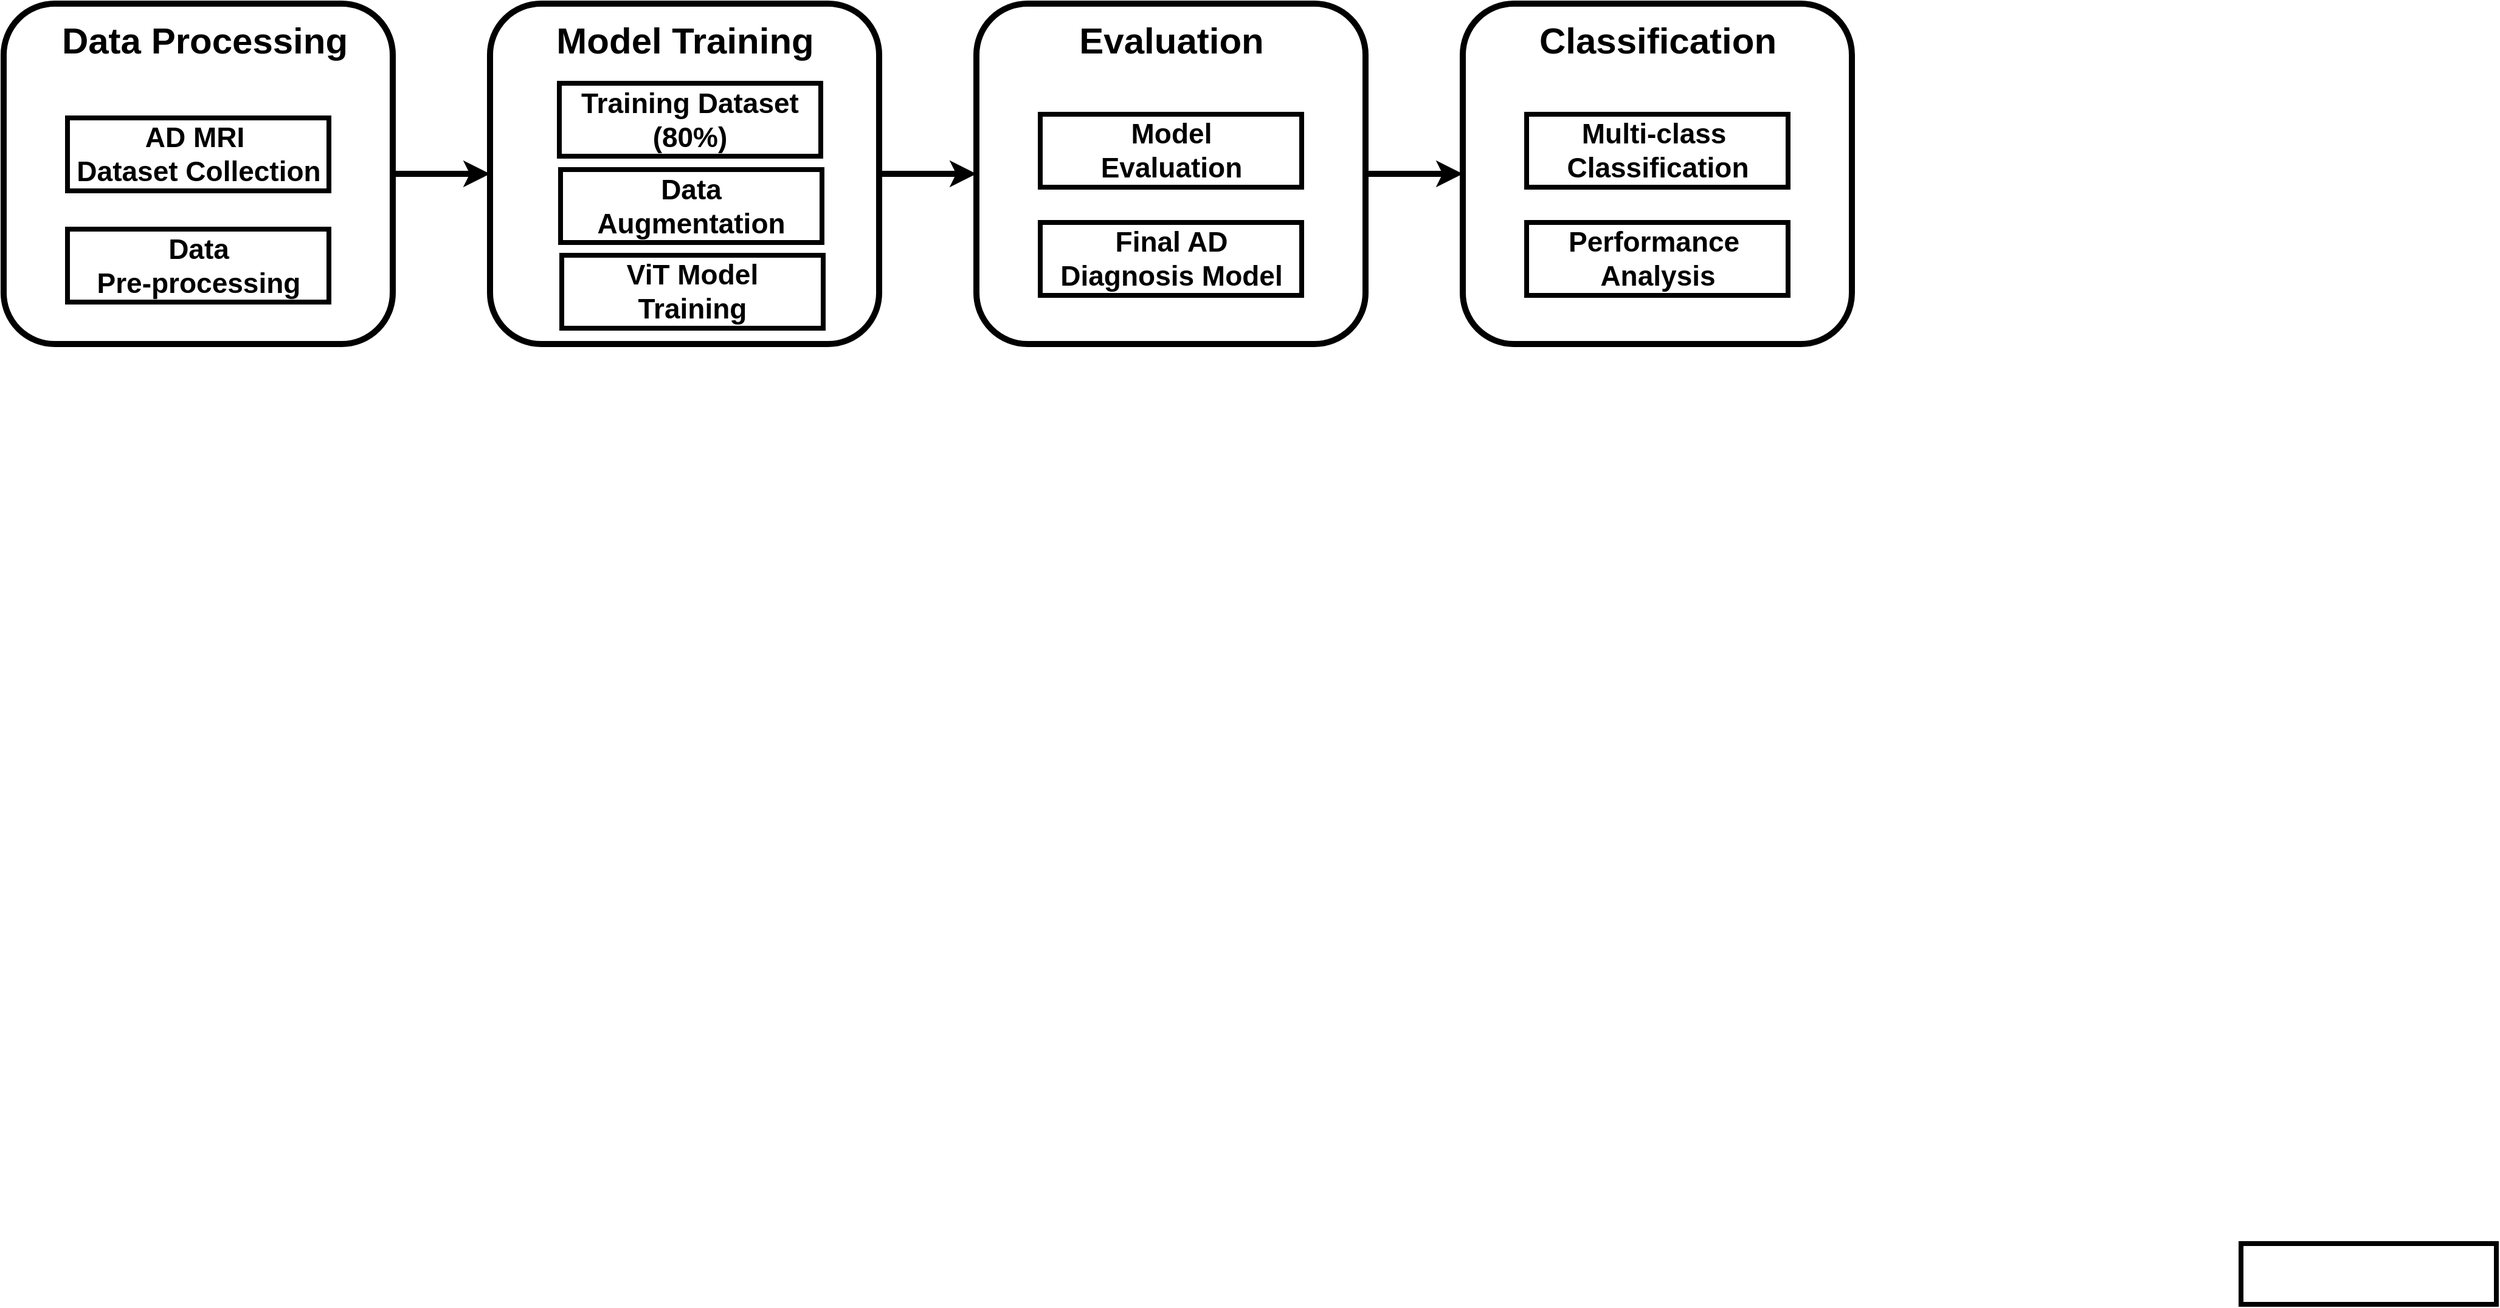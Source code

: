<mxfile version="26.0.6">
  <diagram name="Page-1" id="AMMX74SXT132V9Bjp2_u">
    <mxGraphModel dx="1822" dy="965" grid="1" gridSize="10" guides="1" tooltips="1" connect="1" arrows="1" fold="1" page="1" pageScale="1" pageWidth="850" pageHeight="1100" math="0" shadow="0">
      <root>
        <mxCell id="0" />
        <mxCell id="1" parent="0" />
        <mxCell id="P2rHFdFhp7oHI_E9-yyc-8" style="edgeStyle=orthogonalEdgeStyle;rounded=0;orthogonalLoop=1;jettySize=auto;html=1;exitX=1;exitY=0.5;exitDx=0;exitDy=0;entryX=0;entryY=0.5;entryDx=0;entryDy=0;strokeWidth=5;" edge="1" parent="1" source="P2rHFdFhp7oHI_E9-yyc-1" target="P2rHFdFhp7oHI_E9-yyc-4">
          <mxGeometry relative="1" as="geometry" />
        </mxCell>
        <mxCell id="P2rHFdFhp7oHI_E9-yyc-1" value="" style="rounded=1;whiteSpace=wrap;html=1;gradientColor=none;fillColor=default;fontStyle=1;strokeWidth=5;shadow=0;glass=0;" vertex="1" parent="1">
          <mxGeometry x="40" y="80" width="320" height="280" as="geometry" />
        </mxCell>
        <mxCell id="P2rHFdFhp7oHI_E9-yyc-9" style="edgeStyle=orthogonalEdgeStyle;rounded=0;orthogonalLoop=1;jettySize=auto;html=1;exitX=1;exitY=0.5;exitDx=0;exitDy=0;entryX=0;entryY=0.5;entryDx=0;entryDy=0;strokeWidth=5;" edge="1" parent="1" source="P2rHFdFhp7oHI_E9-yyc-4" target="P2rHFdFhp7oHI_E9-yyc-5">
          <mxGeometry relative="1" as="geometry" />
        </mxCell>
        <mxCell id="P2rHFdFhp7oHI_E9-yyc-4" value="" style="rounded=1;whiteSpace=wrap;html=1;gradientColor=none;fillColor=default;fontStyle=1;strokeWidth=5;" vertex="1" parent="1">
          <mxGeometry x="440" y="80" width="320" height="280" as="geometry" />
        </mxCell>
        <mxCell id="P2rHFdFhp7oHI_E9-yyc-10" style="edgeStyle=orthogonalEdgeStyle;rounded=0;orthogonalLoop=1;jettySize=auto;html=1;exitX=1;exitY=0.5;exitDx=0;exitDy=0;entryX=0;entryY=0.5;entryDx=0;entryDy=0;strokeWidth=5;" edge="1" parent="1" source="P2rHFdFhp7oHI_E9-yyc-5" target="P2rHFdFhp7oHI_E9-yyc-6">
          <mxGeometry relative="1" as="geometry" />
        </mxCell>
        <mxCell id="P2rHFdFhp7oHI_E9-yyc-5" value="" style="rounded=1;whiteSpace=wrap;html=1;gradientColor=none;fillColor=default;fontStyle=1;strokeWidth=5;" vertex="1" parent="1">
          <mxGeometry x="840" y="80" width="320" height="280" as="geometry" />
        </mxCell>
        <mxCell id="P2rHFdFhp7oHI_E9-yyc-6" value="" style="rounded=1;whiteSpace=wrap;html=1;gradientColor=none;fillColor=default;fontStyle=1;strokeWidth=5;" vertex="1" parent="1">
          <mxGeometry x="1240" y="80" width="320" height="280" as="geometry" />
        </mxCell>
        <mxCell id="P2rHFdFhp7oHI_E9-yyc-11" value="&lt;b style=&quot;text-wrap-mode: nowrap;&quot;&gt;&lt;font style=&quot;font-size: 23px;&quot;&gt;AD MRI&amp;nbsp;&lt;/font&gt;&lt;/b&gt;&lt;div style=&quot;text-wrap-mode: nowrap;&quot;&gt;&lt;b&gt;&lt;font style=&quot;font-size: 23px;&quot;&gt;Dataset Collection&lt;/font&gt;&lt;/b&gt;&lt;/div&gt;" style="html=1;dashed=0;whiteSpace=wrap;strokeWidth=4;" vertex="1" parent="1">
          <mxGeometry x="92.5" y="174" width="215" height="60" as="geometry" />
        </mxCell>
        <mxCell id="P2rHFdFhp7oHI_E9-yyc-13" value="&lt;font style=&quot;font-size: 30px;&quot;&gt;Data Processing&lt;/font&gt;" style="text;html=1;align=center;verticalAlign=middle;resizable=0;points=[];autosize=1;strokeColor=none;fillColor=none;fontStyle=1;fontSize=24;" vertex="1" parent="1">
          <mxGeometry x="85" y="85" width="240" height="50" as="geometry" />
        </mxCell>
        <mxCell id="P2rHFdFhp7oHI_E9-yyc-14" value="&lt;font style=&quot;font-size: 30px;&quot;&gt;Model Training&lt;/font&gt;" style="text;html=1;align=center;verticalAlign=middle;resizable=0;points=[];autosize=1;strokeColor=none;fillColor=none;fontStyle=1;fontSize=24;" vertex="1" parent="1">
          <mxGeometry x="490" y="85" width="220" height="50" as="geometry" />
        </mxCell>
        <mxCell id="P2rHFdFhp7oHI_E9-yyc-15" value="&lt;font style=&quot;font-size: 30px;&quot;&gt;Evaluation&lt;/font&gt;" style="text;html=1;align=center;verticalAlign=middle;resizable=0;points=[];autosize=1;strokeColor=none;fillColor=none;fontStyle=1;fontSize=24;" vertex="1" parent="1">
          <mxGeometry x="920" y="85" width="160" height="50" as="geometry" />
        </mxCell>
        <mxCell id="P2rHFdFhp7oHI_E9-yyc-16" value="&lt;font style=&quot;font-size: 30px;&quot;&gt;Classification&lt;/font&gt;" style="text;html=1;align=center;verticalAlign=middle;resizable=0;points=[];autosize=1;strokeColor=none;fillColor=none;fontStyle=1;fontSize=24;" vertex="1" parent="1">
          <mxGeometry x="1300" y="85" width="200" height="50" as="geometry" />
        </mxCell>
        <mxCell id="P2rHFdFhp7oHI_E9-yyc-22" value="" style="html=1;dashed=0;whiteSpace=wrap;strokeWidth=4;" vertex="1" parent="1">
          <mxGeometry x="1880" y="1100" width="210" height="50" as="geometry" />
        </mxCell>
        <mxCell id="P2rHFdFhp7oHI_E9-yyc-28" value="&lt;span style=&quot;font-size: 23px; text-wrap-mode: nowrap;&quot;&gt;&lt;b&gt;Data&lt;/b&gt;&lt;/span&gt;&lt;div&gt;&lt;span style=&quot;font-size: 23px; text-wrap-mode: nowrap;&quot;&gt;&lt;b&gt;Pre-processing&lt;/b&gt;&lt;/span&gt;&lt;/div&gt;" style="html=1;dashed=0;whiteSpace=wrap;strokeWidth=4;" vertex="1" parent="1">
          <mxGeometry x="92.5" y="265.5" width="215" height="60" as="geometry" />
        </mxCell>
        <mxCell id="P2rHFdFhp7oHI_E9-yyc-29" value="&lt;span style=&quot;font-size: 23px; text-wrap-mode: nowrap;&quot;&gt;&lt;b&gt;Model&lt;/b&gt;&lt;/span&gt;&lt;div&gt;&lt;span style=&quot;font-size: 23px; text-wrap-mode: nowrap;&quot;&gt;&lt;b&gt;Evaluation&lt;/b&gt;&lt;/span&gt;&lt;/div&gt;" style="html=1;dashed=0;whiteSpace=wrap;strokeWidth=4;" vertex="1" parent="1">
          <mxGeometry x="892.5" y="171" width="215" height="60" as="geometry" />
        </mxCell>
        <mxCell id="P2rHFdFhp7oHI_E9-yyc-30" value="&lt;span style=&quot;font-size: 23px; text-wrap-mode: nowrap;&quot;&gt;&lt;b&gt;Final AD&lt;/b&gt;&lt;/span&gt;&lt;div&gt;&lt;span style=&quot;font-size: 23px; text-wrap-mode: nowrap;&quot;&gt;&lt;b&gt;Diagnosis Model&lt;/b&gt;&lt;/span&gt;&lt;/div&gt;" style="html=1;dashed=0;whiteSpace=wrap;strokeWidth=4;" vertex="1" parent="1">
          <mxGeometry x="892.5" y="260" width="215" height="60" as="geometry" />
        </mxCell>
        <mxCell id="P2rHFdFhp7oHI_E9-yyc-31" value="&lt;span style=&quot;font-size: 23px; text-wrap-mode: nowrap;&quot;&gt;&lt;b&gt;Multi-class&amp;nbsp;&lt;/b&gt;&lt;/span&gt;&lt;div&gt;&lt;span style=&quot;font-size: 23px; text-wrap-mode: nowrap;&quot;&gt;&lt;b&gt;Classification&lt;/b&gt;&lt;/span&gt;&lt;/div&gt;" style="html=1;dashed=0;whiteSpace=wrap;strokeWidth=4;" vertex="1" parent="1">
          <mxGeometry x="1292.5" y="171" width="215" height="60" as="geometry" />
        </mxCell>
        <mxCell id="P2rHFdFhp7oHI_E9-yyc-32" value="&lt;span style=&quot;font-size: 23px; text-wrap-mode: nowrap;&quot;&gt;&lt;b&gt;Performance&amp;nbsp;&lt;/b&gt;&lt;/span&gt;&lt;div&gt;&lt;span style=&quot;font-size: 23px; text-wrap-mode: nowrap;&quot;&gt;&lt;b&gt;Analysis&lt;/b&gt;&lt;/span&gt;&lt;/div&gt;" style="html=1;dashed=0;whiteSpace=wrap;strokeWidth=4;" vertex="1" parent="1">
          <mxGeometry x="1292.5" y="260" width="215" height="60" as="geometry" />
        </mxCell>
        <mxCell id="P2rHFdFhp7oHI_E9-yyc-33" value="&lt;span style=&quot;font-size: 23px; text-wrap-mode: nowrap;&quot;&gt;&lt;b&gt;Training Dataset&lt;/b&gt;&lt;/span&gt;&lt;div&gt;&lt;span style=&quot;font-size: 23px; text-wrap-mode: nowrap;&quot;&gt;&lt;b&gt;(80%)&lt;/b&gt;&lt;/span&gt;&lt;/div&gt;" style="html=1;dashed=0;whiteSpace=wrap;strokeWidth=4;" vertex="1" parent="1">
          <mxGeometry x="497" y="145.5" width="215" height="60" as="geometry" />
        </mxCell>
        <mxCell id="P2rHFdFhp7oHI_E9-yyc-34" value="&lt;span style=&quot;font-size: 23px; text-wrap-mode: nowrap;&quot;&gt;&lt;b&gt;Data&lt;/b&gt;&lt;/span&gt;&lt;div&gt;&lt;span style=&quot;font-size: 23px; text-wrap-mode: nowrap;&quot;&gt;&lt;b&gt;Augmentation&lt;/b&gt;&lt;/span&gt;&lt;/div&gt;" style="html=1;dashed=0;whiteSpace=wrap;strokeWidth=4;" vertex="1" parent="1">
          <mxGeometry x="498" y="216.5" width="215" height="60" as="geometry" />
        </mxCell>
        <mxCell id="P2rHFdFhp7oHI_E9-yyc-35" value="&lt;span style=&quot;font-size: 23px; text-wrap-mode: nowrap;&quot;&gt;&lt;b&gt;ViT Model&lt;/b&gt;&lt;/span&gt;&lt;div&gt;&lt;span style=&quot;font-size: 23px; text-wrap-mode: nowrap;&quot;&gt;&lt;b&gt;Training&lt;/b&gt;&lt;/span&gt;&lt;/div&gt;" style="html=1;dashed=0;whiteSpace=wrap;strokeWidth=4;" vertex="1" parent="1">
          <mxGeometry x="499" y="287" width="215" height="60" as="geometry" />
        </mxCell>
      </root>
    </mxGraphModel>
  </diagram>
</mxfile>
